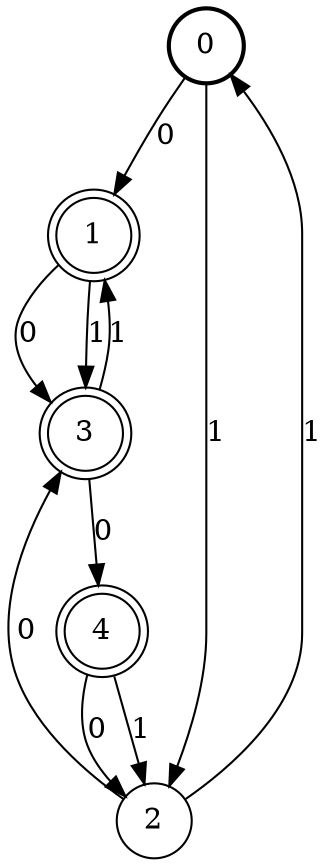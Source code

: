 digraph Automat {
    node [shape = circle];
    0 [style = "bold"];
    0 -> 1 [label = "0"];
    0 -> 2 [label = "1"];
    1 [peripheries=2]
    1 -> 3 [label = "0"];
    1 -> 3 [label = "1"];
    2 -> 3 [label = "0"];
    2 -> 0 [label = "1"];
    3 [peripheries=2]
    3 -> 4 [label = "0"];
    3 -> 1 [label = "1"];
    4 [peripheries=2]
    4 -> 2 [label = "0"];
    4 -> 2 [label = "1"];
}

